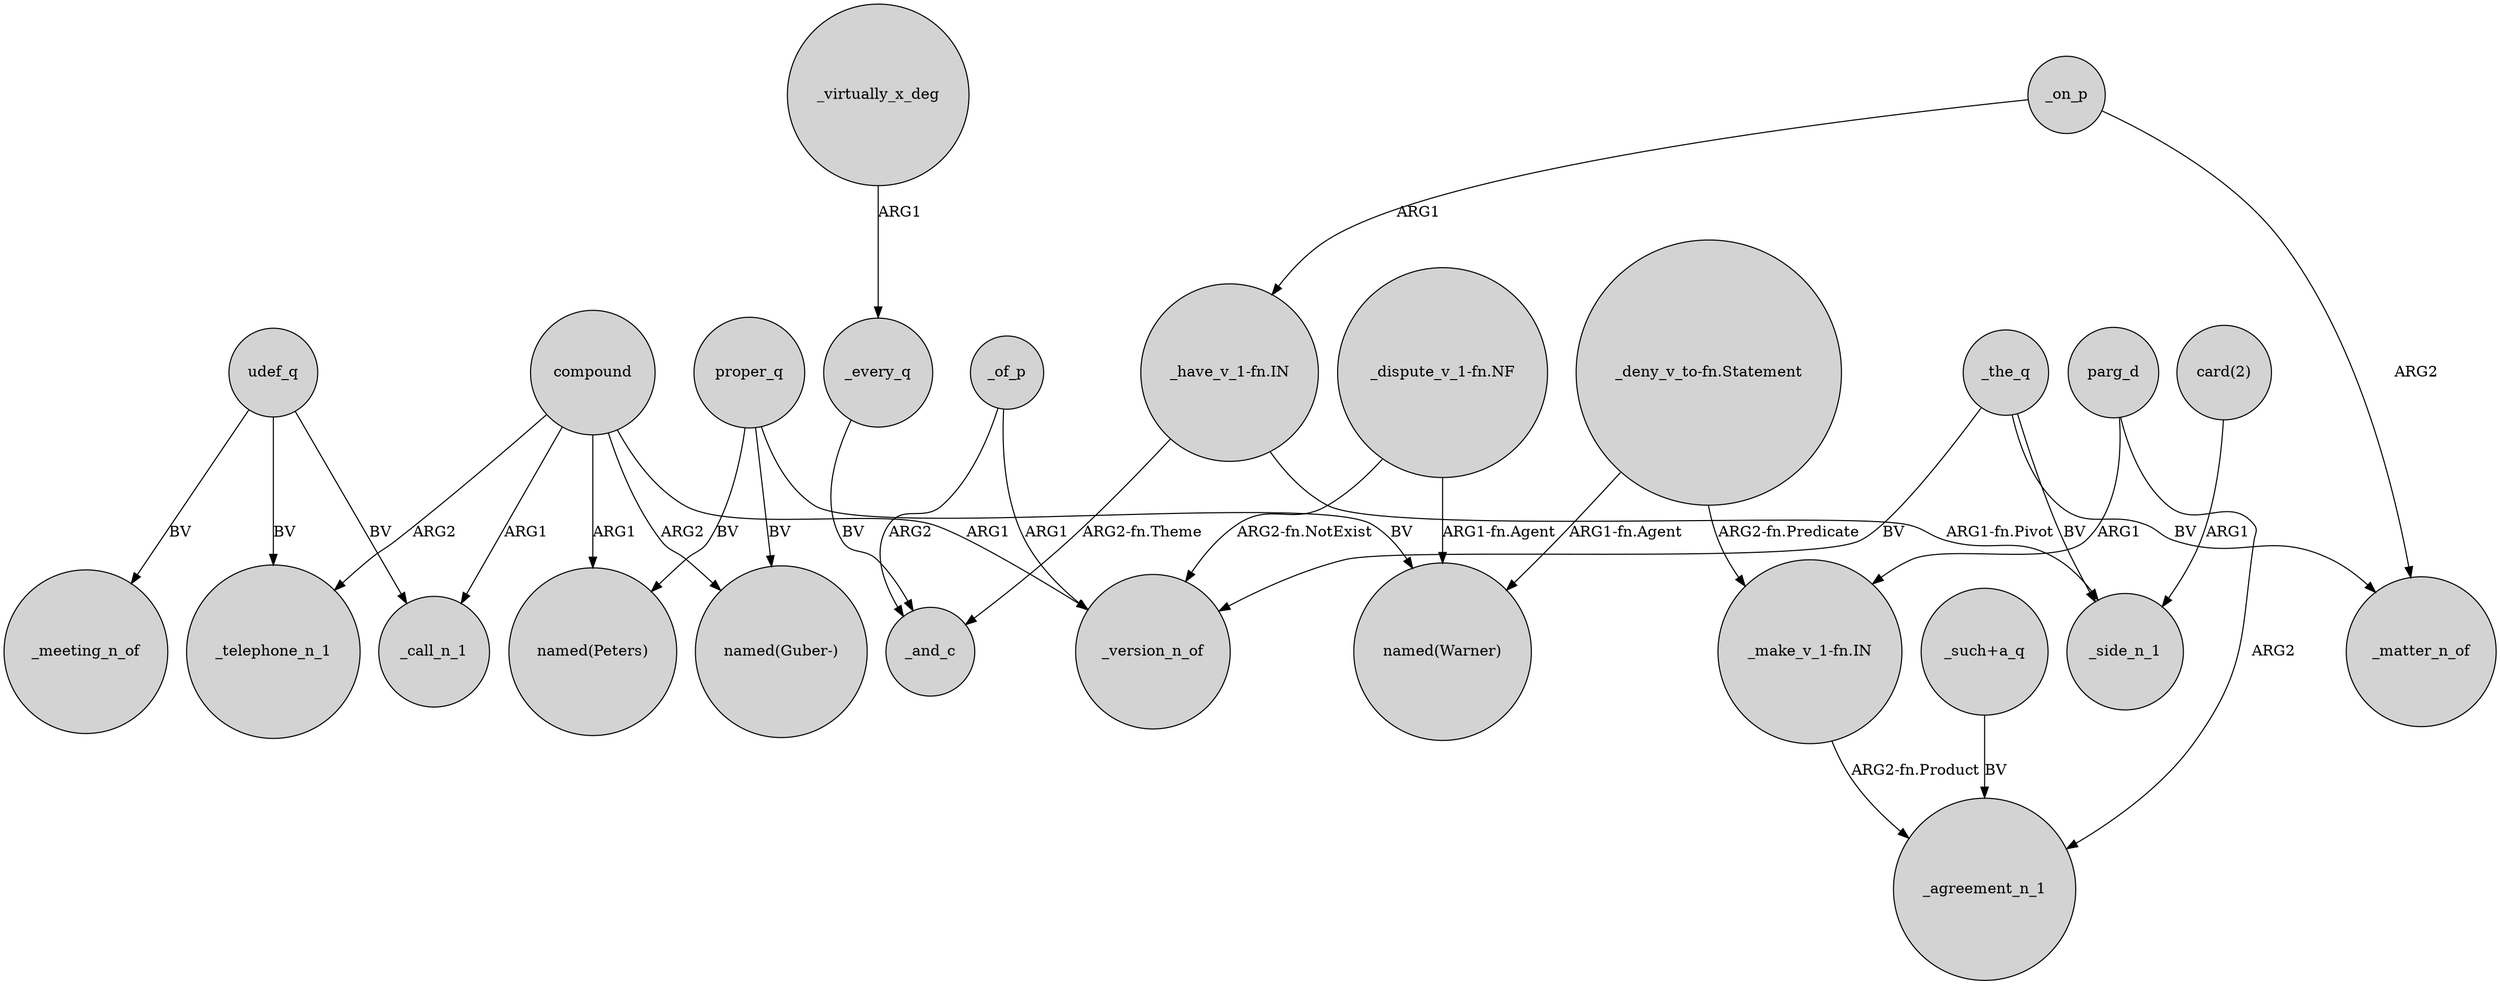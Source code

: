 digraph {
	node [shape=circle style=filled]
	_virtually_x_deg -> _every_q [label=ARG1]
	"_make_v_1-fn.IN" -> _agreement_n_1 [label="ARG2-fn.Product"]
	"_such+a_q" -> _agreement_n_1 [label=BV]
	_every_q -> _and_c [label=BV]
	compound -> _telephone_n_1 [label=ARG2]
	udef_q -> _telephone_n_1 [label=BV]
	compound -> "named(Guber-)" [label=ARG2]
	proper_q -> "named(Peters)" [label=BV]
	_the_q -> _side_n_1 [label=BV]
	"_deny_v_to-fn.Statement" -> "named(Warner)" [label="ARG1-fn.Agent"]
	_of_p -> _and_c [label=ARG2]
	"_dispute_v_1-fn.NF" -> "named(Warner)" [label="ARG1-fn.Agent"]
	compound -> "named(Peters)" [label=ARG1]
	"_have_v_1-fn.IN" -> _and_c [label="ARG2-fn.Theme"]
	_the_q -> _matter_n_of [label=BV]
	udef_q -> _meeting_n_of [label=BV]
	_on_p -> "_have_v_1-fn.IN" [label=ARG1]
	compound -> _version_n_of [label=ARG1]
	"card(2)" -> _side_n_1 [label=ARG1]
	proper_q -> "named(Guber-)" [label=BV]
	_on_p -> _matter_n_of [label=ARG2]
	_of_p -> _version_n_of [label=ARG1]
	parg_d -> "_make_v_1-fn.IN" [label=ARG1]
	proper_q -> "named(Warner)" [label=BV]
	compound -> _call_n_1 [label=ARG1]
	"_have_v_1-fn.IN" -> _side_n_1 [label="ARG1-fn.Pivot"]
	parg_d -> _agreement_n_1 [label=ARG2]
	"_deny_v_to-fn.Statement" -> "_make_v_1-fn.IN" [label="ARG2-fn.Predicate"]
	"_dispute_v_1-fn.NF" -> _version_n_of [label="ARG2-fn.NotExist"]
	_the_q -> _version_n_of [label=BV]
	udef_q -> _call_n_1 [label=BV]
}

